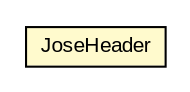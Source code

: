#!/usr/local/bin/dot
#
# Class diagram 
# Generated by UMLGraph version R5_6-24-gf6e263 (http://www.umlgraph.org/)
#

digraph G {
	edge [fontname="arial",fontsize=10,labelfontname="arial",labelfontsize=10];
	node [fontname="arial",fontsize=10,shape=plaintext];
	nodesep=0.25;
	ranksep=0.5;
	// net.trajano.openidconnect.crypto.JoseHeader
	c5559 [label=<<table title="net.trajano.openidconnect.crypto.JoseHeader" border="0" cellborder="1" cellspacing="0" cellpadding="2" port="p" bgcolor="lemonChiffon" href="./JoseHeader.html">
		<tr><td><table border="0" cellspacing="0" cellpadding="1">
<tr><td align="center" balign="center"> JoseHeader </td></tr>
		</table></td></tr>
		</table>>, URL="./JoseHeader.html", fontname="arial", fontcolor="black", fontsize=10.0];
}

